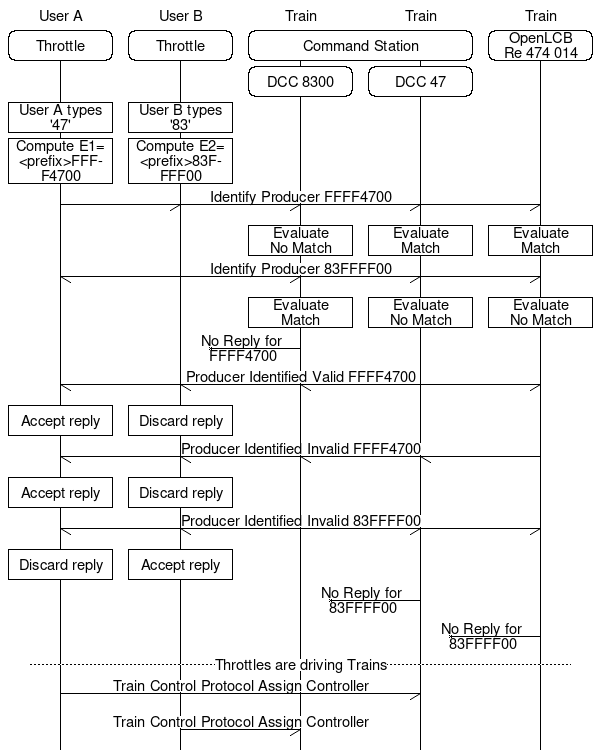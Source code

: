 # MSC for Train Search Protocol Find flow
msc {

  sp [label="User A"],
  sp2 [label="User B"],
  t1 [label="Train"], t2 [label="Train"], t3 [label="Train"];

  sp rbox sp [label="Throttle"],
  sp2 rbox sp2 [label="Throttle"],
  t1 rbox t2 [label="Command Station"],
  t3 rbox t3 [label="OpenLCB\nRe 474 014"];

  t1 rbox t1 [label="DCC 8300"],
  t2 rbox t2 [label="DCC 47"];

  sp box sp [label="User A types '47'"],
  sp2 box sp2 [label="User B types '83'"];

  sp box sp [label="Compute E1=\n<prefix>FFFF4700"],
  sp2 box sp2 [label="Compute E2=\n<prefix>83FFFF00"];
  
  sp->* [label="Identify Producer FFFF4700"];

  t1 box t1 [label="Evaluate\nNo Match"],
  t2 box t2 [label="Evaluate\nMatch"],
  t3 box t3 [label="Evaluate\nMatch"];

  sp2->* [label="Identify Producer 83FFFF00"];

  t1 box t1 [label="Evaluate\nMatch"],
  t2 box t2 [label="Evaluate\nNo Match"],
  t3 box t3 [label="Evaluate\nNo Match"];

  sp2 x- t1 [label="No Reply for\n FFFF4700"];
  *<-t2 [label="Producer Identified Valid FFFF4700"];
  sp box sp [label="Accept reply"],
  sp2 box sp2 [label="Discard reply"]
  ;  
  *<-t3 [label="Producer Identified Invalid FFFF4700"];
  sp box sp [label="Accept reply"],
  sp2 box sp2 [label="Discard reply"]
  ;  

  *<- t1 [label="Producer Identified Invalid 83FFFF00"];
  sp2 box sp2 [label="Accept reply"],
  sp box sp [label="Discard reply"]
  ;  
  t1 x- t2 [label="No Reply for\n 83FFFF00"];
  t2 x- t3 [label="No Reply for\n 83FFFF00"];

  --- [label="Throttles are driving Trains"];
  sp -> t2 [label="Train Control Protocol Assign Controller"];
  
  sp2 -> t1 [label="Train Control Protocol Assign Controller"];
}
